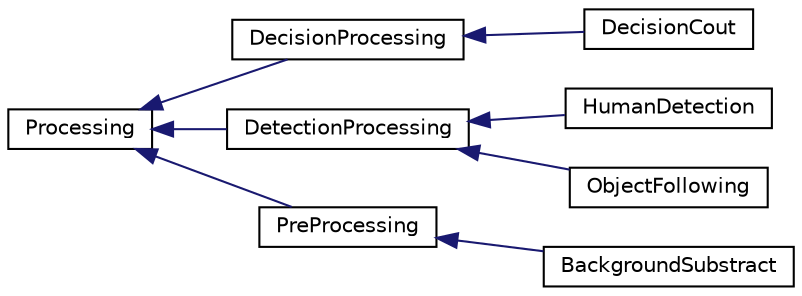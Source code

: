 digraph "Graphe hiérarchique des classes"
{
  edge [fontname="Helvetica",fontsize="10",labelfontname="Helvetica",labelfontsize="10"];
  node [fontname="Helvetica",fontsize="10",shape=record];
  rankdir="LR";
  Node1 [label="Processing",height=0.2,width=0.4,color="black", fillcolor="white", style="filled",URL="$class_processing.html"];
  Node1 -> Node2 [dir="back",color="midnightblue",fontsize="10",style="solid",fontname="Helvetica"];
  Node2 [label="DecisionProcessing",height=0.2,width=0.4,color="black", fillcolor="white", style="filled",URL="$class_decision_processing.html"];
  Node2 -> Node3 [dir="back",color="midnightblue",fontsize="10",style="solid",fontname="Helvetica"];
  Node3 [label="DecisionCout",height=0.2,width=0.4,color="black", fillcolor="white", style="filled",URL="$class_decision_cout.html"];
  Node1 -> Node4 [dir="back",color="midnightblue",fontsize="10",style="solid",fontname="Helvetica"];
  Node4 [label="DetectionProcessing",height=0.2,width=0.4,color="black", fillcolor="white", style="filled",URL="$class_detection_processing.html"];
  Node4 -> Node5 [dir="back",color="midnightblue",fontsize="10",style="solid",fontname="Helvetica"];
  Node5 [label="HumanDetection",height=0.2,width=0.4,color="black", fillcolor="white", style="filled",URL="$class_human_detection.html"];
  Node4 -> Node6 [dir="back",color="midnightblue",fontsize="10",style="solid",fontname="Helvetica"];
  Node6 [label="ObjectFollowing",height=0.2,width=0.4,color="black", fillcolor="white", style="filled",URL="$class_object_following.html"];
  Node1 -> Node7 [dir="back",color="midnightblue",fontsize="10",style="solid",fontname="Helvetica"];
  Node7 [label="PreProcessing",height=0.2,width=0.4,color="black", fillcolor="white", style="filled",URL="$class_pre_processing.html"];
  Node7 -> Node8 [dir="back",color="midnightblue",fontsize="10",style="solid",fontname="Helvetica"];
  Node8 [label="BackgroundSubstract",height=0.2,width=0.4,color="black", fillcolor="white", style="filled",URL="$class_background_substract.html"];
}
